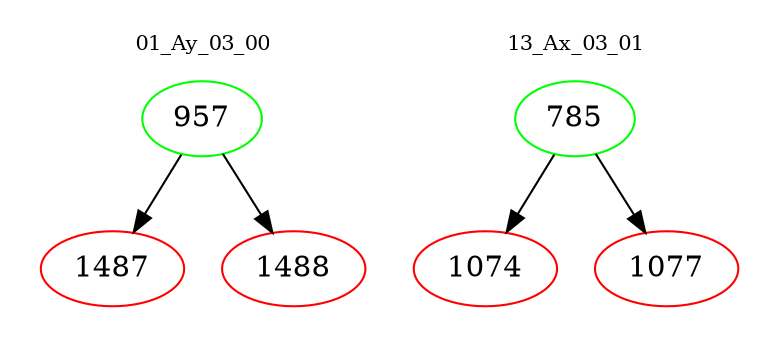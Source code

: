 digraph{
subgraph cluster_0 {
color = white
label = "01_Ay_03_00";
fontsize=10;
T0_957 [label="957", color="green"]
T0_957 -> T0_1487 [color="black"]
T0_1487 [label="1487", color="red"]
T0_957 -> T0_1488 [color="black"]
T0_1488 [label="1488", color="red"]
}
subgraph cluster_1 {
color = white
label = "13_Ax_03_01";
fontsize=10;
T1_785 [label="785", color="green"]
T1_785 -> T1_1074 [color="black"]
T1_1074 [label="1074", color="red"]
T1_785 -> T1_1077 [color="black"]
T1_1077 [label="1077", color="red"]
}
}
